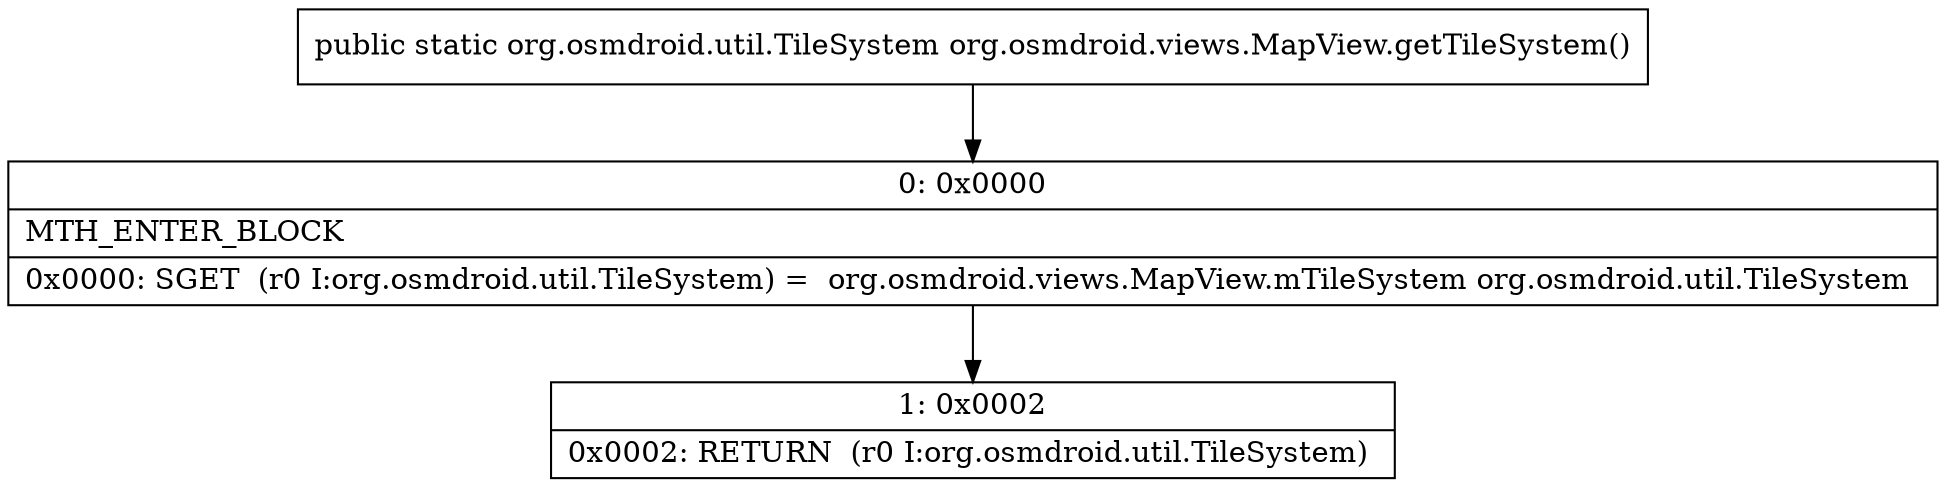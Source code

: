 digraph "CFG fororg.osmdroid.views.MapView.getTileSystem()Lorg\/osmdroid\/util\/TileSystem;" {
Node_0 [shape=record,label="{0\:\ 0x0000|MTH_ENTER_BLOCK\l|0x0000: SGET  (r0 I:org.osmdroid.util.TileSystem) =  org.osmdroid.views.MapView.mTileSystem org.osmdroid.util.TileSystem \l}"];
Node_1 [shape=record,label="{1\:\ 0x0002|0x0002: RETURN  (r0 I:org.osmdroid.util.TileSystem) \l}"];
MethodNode[shape=record,label="{public static org.osmdroid.util.TileSystem org.osmdroid.views.MapView.getTileSystem() }"];
MethodNode -> Node_0;
Node_0 -> Node_1;
}

